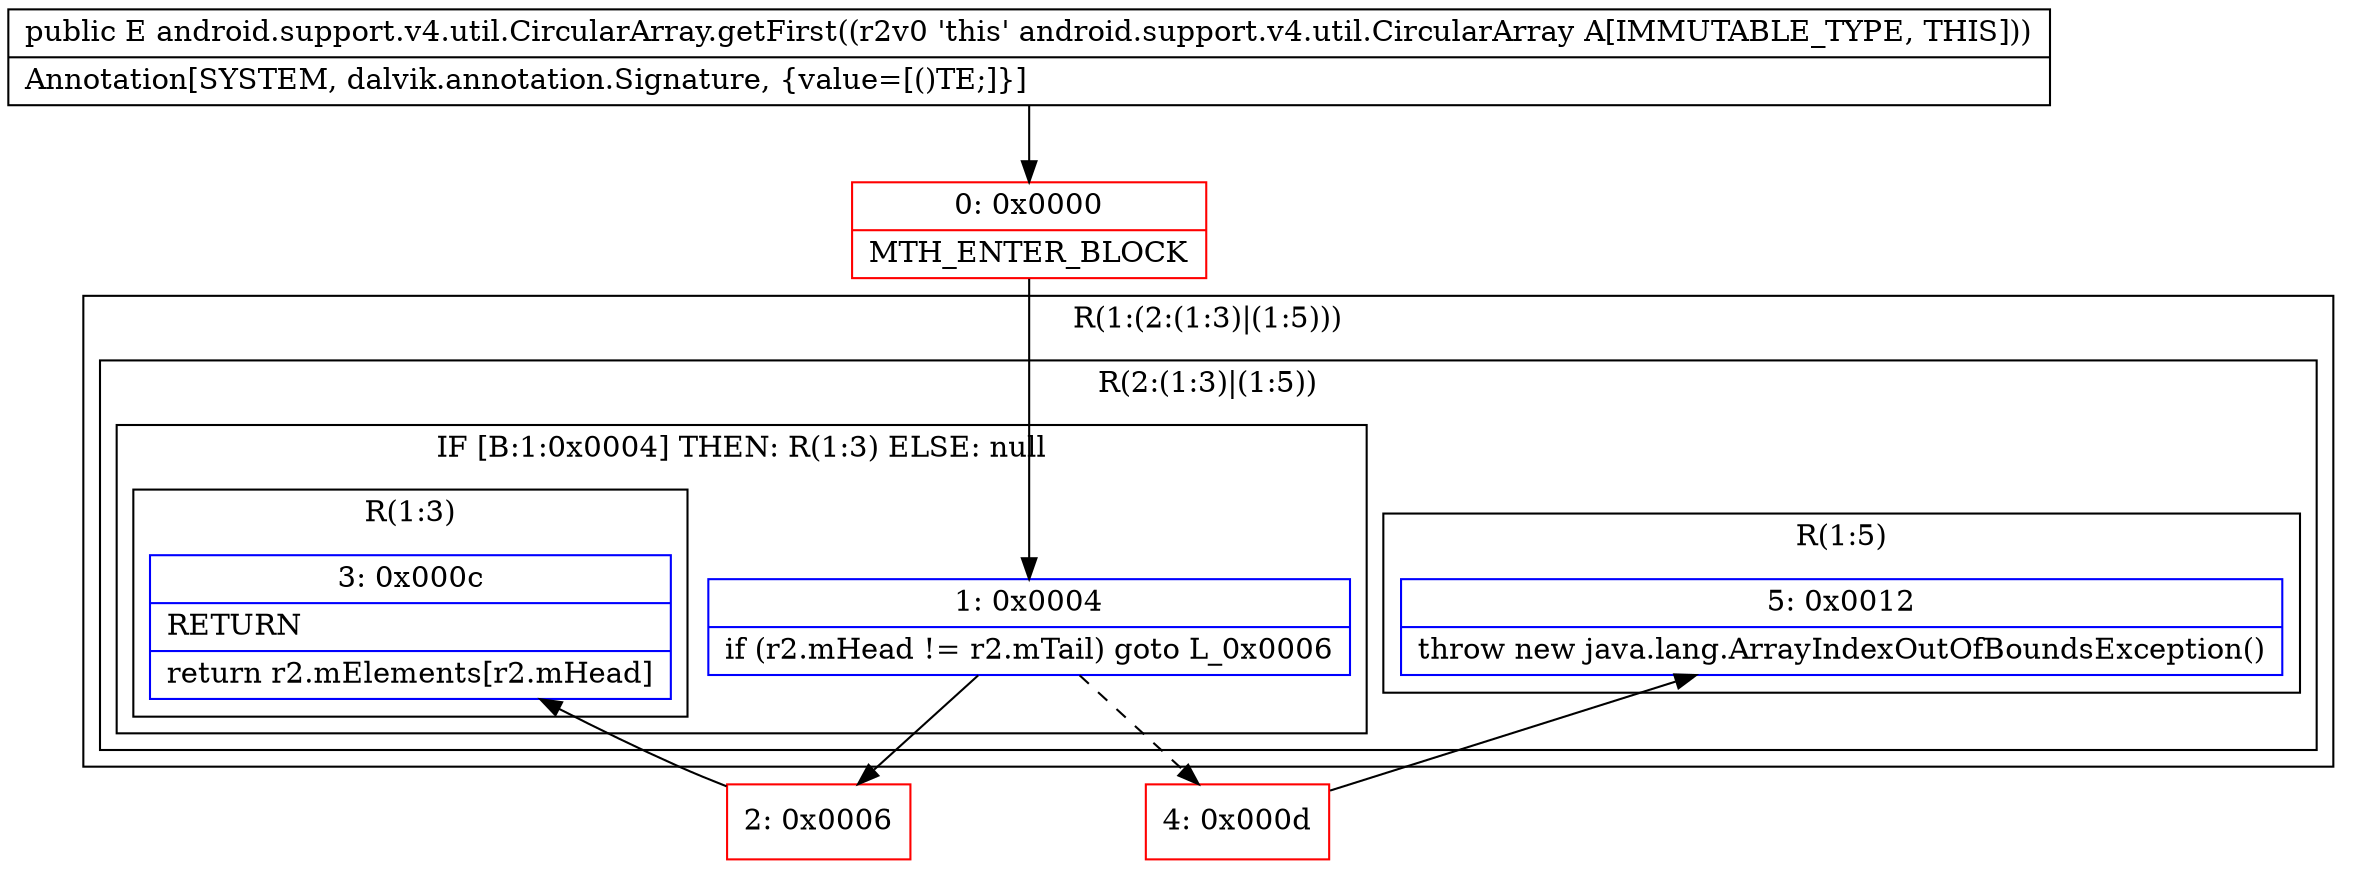 digraph "CFG forandroid.support.v4.util.CircularArray.getFirst()Ljava\/lang\/Object;" {
subgraph cluster_Region_1371828793 {
label = "R(1:(2:(1:3)|(1:5)))";
node [shape=record,color=blue];
subgraph cluster_Region_1412515856 {
label = "R(2:(1:3)|(1:5))";
node [shape=record,color=blue];
subgraph cluster_IfRegion_843580269 {
label = "IF [B:1:0x0004] THEN: R(1:3) ELSE: null";
node [shape=record,color=blue];
Node_1 [shape=record,label="{1\:\ 0x0004|if (r2.mHead != r2.mTail) goto L_0x0006\l}"];
subgraph cluster_Region_1411379544 {
label = "R(1:3)";
node [shape=record,color=blue];
Node_3 [shape=record,label="{3\:\ 0x000c|RETURN\l|return r2.mElements[r2.mHead]\l}"];
}
}
subgraph cluster_Region_641209432 {
label = "R(1:5)";
node [shape=record,color=blue];
Node_5 [shape=record,label="{5\:\ 0x0012|throw new java.lang.ArrayIndexOutOfBoundsException()\l}"];
}
}
}
Node_0 [shape=record,color=red,label="{0\:\ 0x0000|MTH_ENTER_BLOCK\l}"];
Node_2 [shape=record,color=red,label="{2\:\ 0x0006}"];
Node_4 [shape=record,color=red,label="{4\:\ 0x000d}"];
MethodNode[shape=record,label="{public E android.support.v4.util.CircularArray.getFirst((r2v0 'this' android.support.v4.util.CircularArray A[IMMUTABLE_TYPE, THIS]))  | Annotation[SYSTEM, dalvik.annotation.Signature, \{value=[()TE;]\}]\l}"];
MethodNode -> Node_0;
Node_1 -> Node_2;
Node_1 -> Node_4[style=dashed];
Node_0 -> Node_1;
Node_2 -> Node_3;
Node_4 -> Node_5;
}

